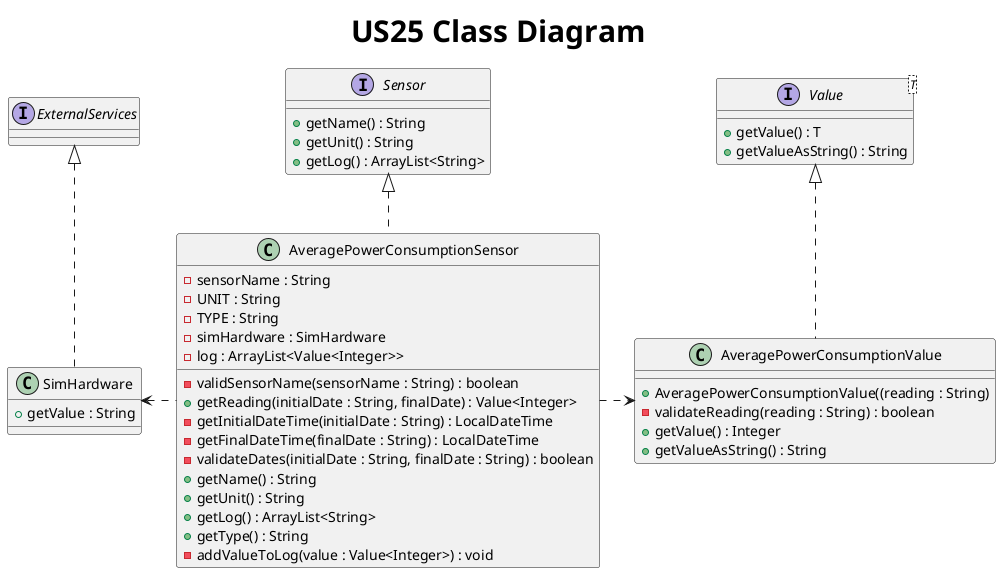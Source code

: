 @startuml
title <size: 30> US25 Class Diagram

interface Sensor {
    + getName() : String
    + getUnit() : String
    + getLog() : ArrayList<String>
}

interface Value<T> {
    + getValue() : T
    + getValueAsString() : String
}

interface ExternalServices {

}

class AveragePowerConsumptionSensor{
    - sensorName : String
    - UNIT : String
    - TYPE : String
    - simHardware : SimHardware
    - log : ArrayList<Value<Integer>>

    - validSensorName(sensorName : String) : boolean
    + getReading(initialDate : String, finalDate) : Value<Integer>
    - getInitialDateTime(initialDate : String) : LocalDateTime
    - getFinalDateTime(finalDate : String) : LocalDateTime
    - validateDates(initialDate : String, finalDate : String) : boolean
    + getName() : String
    + getUnit() : String
    + getLog() : ArrayList<String>
    + getType() : String
    - addValueToLog(value : Value<Integer>) : void
}

class AveragePowerConsumptionValue {
    + AveragePowerConsumptionValue((reading : String)
    - validateReading(reading : String) : boolean
    + getValue() : Integer
    + getValueAsString() : String
}

class SimHardware{
    + getValue : String
}

Value <|.. AveragePowerConsumptionValue
Sensor <|.. AveragePowerConsumptionSensor
ExternalServices <|.. SimHardware
AveragePowerConsumptionSensor .right.> AveragePowerConsumptionValue
AveragePowerConsumptionSensor .left.> SimHardware
@enduml